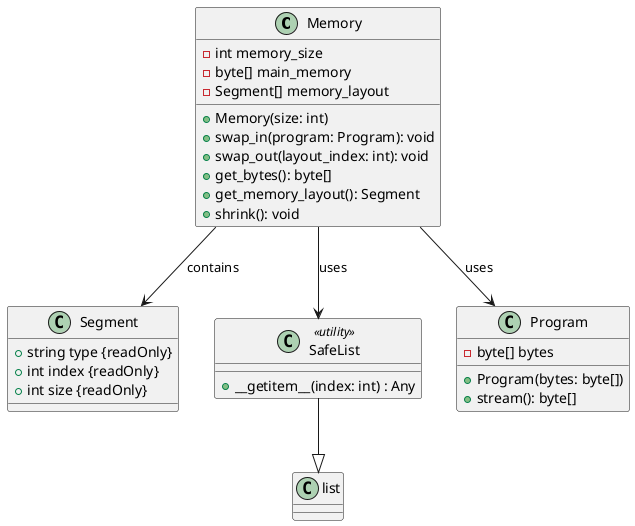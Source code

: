 @startuml MEMSIM
class Memory {
    - int memory_size
    - byte[] main_memory
    - Segment[] memory_layout

    + Memory(size: int)
    + swap_in(program: Program): void
    + swap_out(layout_index: int): void
    + get_bytes(): byte[]
    + get_memory_layout(): Segment
    + shrink(): void
}

class Segment {
    + string type {readOnly}
    + int index {readOnly}
    + int size {readOnly}
}

class SafeList <<utility>> {
    + __getitem__(index: int) : Any
}

class Program {
    - byte[] bytes

    + Program(bytes: byte[])
    + stream(): byte[]
}

SafeList --|> list
Memory --> Program : uses
Memory --> SafeList : uses
Memory --> Segment : contains
@enduml